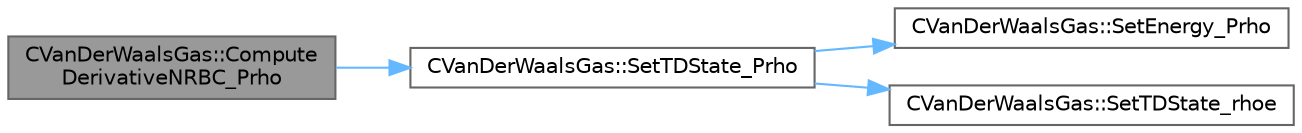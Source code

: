 digraph "CVanDerWaalsGas::ComputeDerivativeNRBC_Prho"
{
 // LATEX_PDF_SIZE
  bgcolor="transparent";
  edge [fontname=Helvetica,fontsize=10,labelfontname=Helvetica,labelfontsize=10];
  node [fontname=Helvetica,fontsize=10,shape=box,height=0.2,width=0.4];
  rankdir="LR";
  Node1 [id="Node000001",label="CVanDerWaalsGas::Compute\lDerivativeNRBC_Prho",height=0.2,width=0.4,color="gray40", fillcolor="grey60", style="filled", fontcolor="black",tooltip="compute some derivatives of enthalpy and entropy needed for subsonic inflow BC"];
  Node1 -> Node2 [id="edge1_Node000001_Node000002",color="steelblue1",style="solid",tooltip=" "];
  Node2 [id="Node000002",label="CVanDerWaalsGas::SetTDState_Prho",height=0.2,width=0.4,color="grey40", fillcolor="white", style="filled",URL="$classCVanDerWaalsGas.html#a3e3819999d02ba7e9d6fd90562f4e53b",tooltip="Set the Dimensionless State using Pressure and Density."];
  Node2 -> Node3 [id="edge2_Node000002_Node000003",color="steelblue1",style="solid",tooltip=" "];
  Node3 [id="Node000003",label="CVanDerWaalsGas::SetEnergy_Prho",height=0.2,width=0.4,color="grey40", fillcolor="white", style="filled",URL="$classCVanDerWaalsGas.html#a9e4267c2c8ab42452b25d04c1d30cc36",tooltip="Set the Dimensionless Internal Energy using Pressure and Density."];
  Node2 -> Node4 [id="edge3_Node000002_Node000004",color="steelblue1",style="solid",tooltip=" "];
  Node4 [id="Node000004",label="CVanDerWaalsGas::SetTDState_rhoe",height=0.2,width=0.4,color="grey40", fillcolor="white", style="filled",URL="$classCVanDerWaalsGas.html#ae5bc1ea081a267022bc6c6626b17179b",tooltip="Set the Dimensionless State using Density and Internal Energy."];
}
